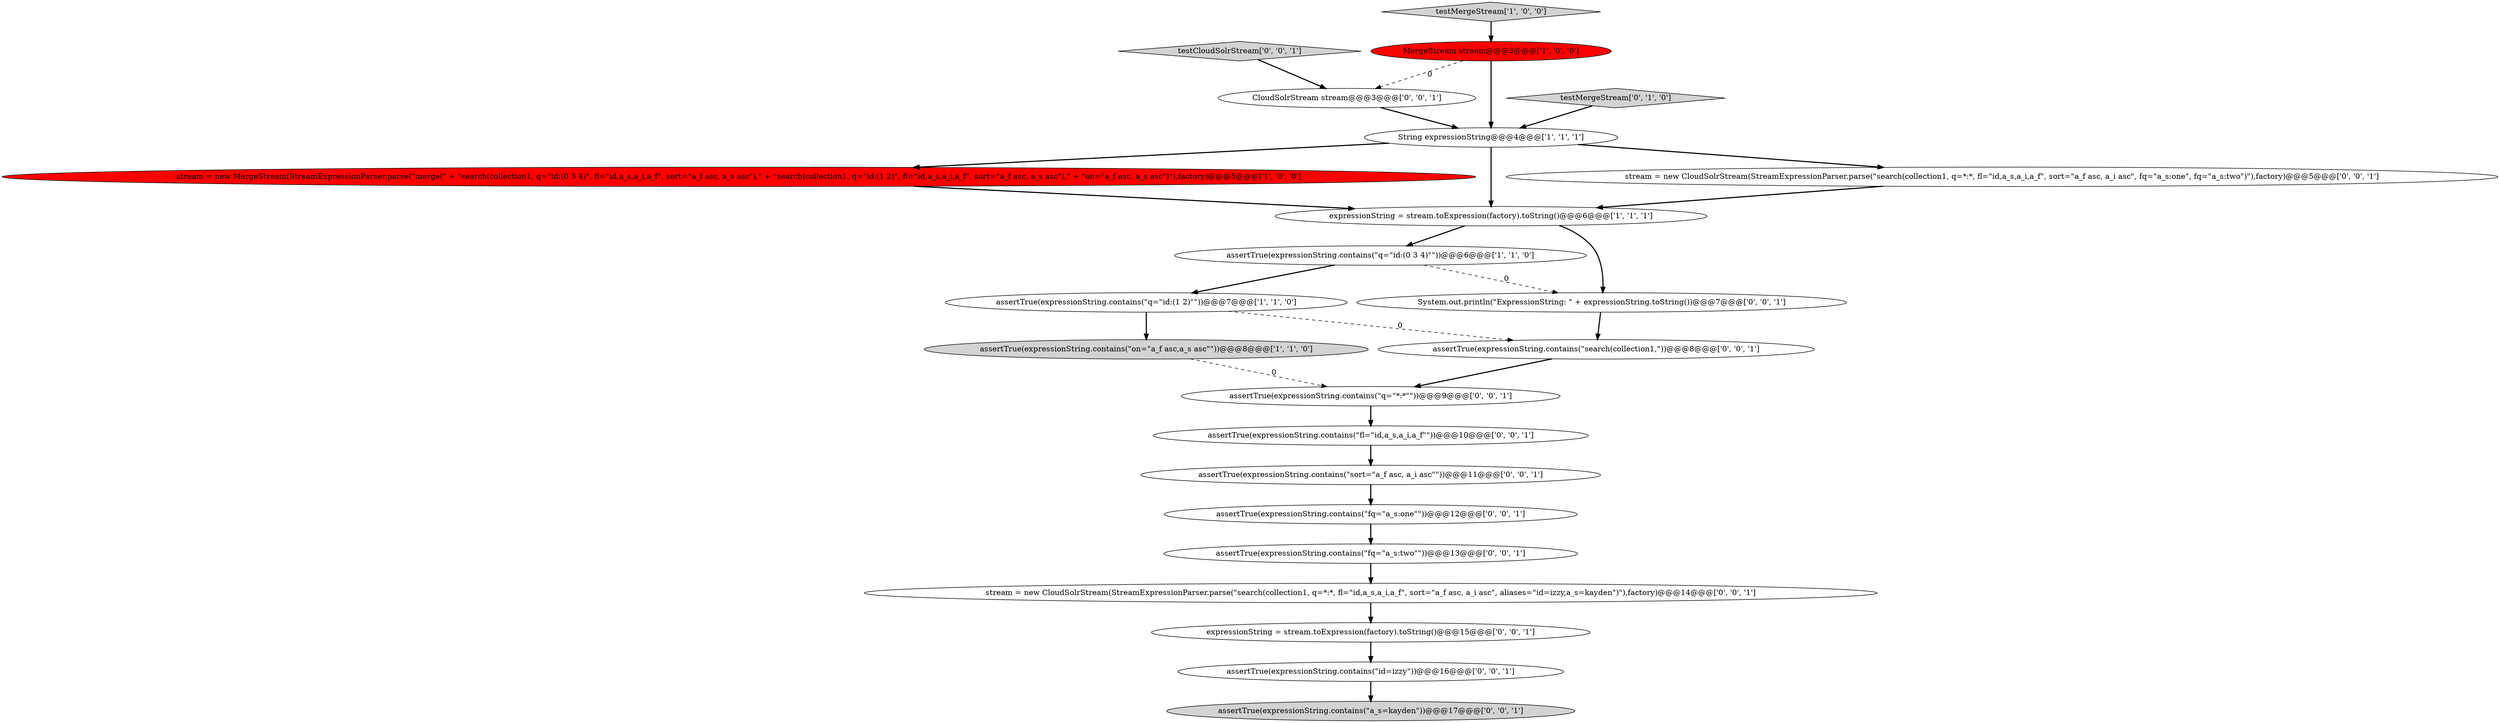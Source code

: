 digraph {
6 [style = filled, label = "testMergeStream['1', '0', '0']", fillcolor = lightgray, shape = diamond image = "AAA0AAABBB1BBB"];
17 [style = filled, label = "assertTrue(expressionString.contains(\"fq=\"a_s:one\"\"))@@@12@@@['0', '0', '1']", fillcolor = white, shape = ellipse image = "AAA0AAABBB3BBB"];
5 [style = filled, label = "MergeStream stream@@@3@@@['1', '0', '0']", fillcolor = red, shape = ellipse image = "AAA1AAABBB1BBB"];
3 [style = filled, label = "assertTrue(expressionString.contains(\"q=\"id:(1 2)\"\"))@@@7@@@['1', '1', '0']", fillcolor = white, shape = ellipse image = "AAA0AAABBB1BBB"];
10 [style = filled, label = "assertTrue(expressionString.contains(\"sort=\"a_f asc, a_i asc\"\"))@@@11@@@['0', '0', '1']", fillcolor = white, shape = ellipse image = "AAA0AAABBB3BBB"];
22 [style = filled, label = "assertTrue(expressionString.contains(\"search(collection1,\"))@@@8@@@['0', '0', '1']", fillcolor = white, shape = ellipse image = "AAA0AAABBB3BBB"];
8 [style = filled, label = "testMergeStream['0', '1', '0']", fillcolor = lightgray, shape = diamond image = "AAA0AAABBB2BBB"];
4 [style = filled, label = "stream = new MergeStream(StreamExpressionParser.parse(\"merge(\" + \"search(collection1, q=\"id:(0 3 4)\", fl=\"id,a_s,a_i,a_f\", sort=\"a_f asc, a_s asc\"),\" + \"search(collection1, q=\"id:(1 2)\", fl=\"id,a_s,a_i,a_f\", sort=\"a_f asc, a_s asc\"),\" + \"on=\"a_f asc, a_s asc\")\"),factory)@@@5@@@['1', '0', '0']", fillcolor = red, shape = ellipse image = "AAA1AAABBB1BBB"];
2 [style = filled, label = "assertTrue(expressionString.contains(\"on=\"a_f asc,a_s asc\"\"))@@@8@@@['1', '1', '0']", fillcolor = lightgray, shape = ellipse image = "AAA0AAABBB1BBB"];
15 [style = filled, label = "assertTrue(expressionString.contains(\"q=\"*:*\"\"))@@@9@@@['0', '0', '1']", fillcolor = white, shape = ellipse image = "AAA0AAABBB3BBB"];
1 [style = filled, label = "expressionString = stream.toExpression(factory).toString()@@@6@@@['1', '1', '1']", fillcolor = white, shape = ellipse image = "AAA0AAABBB1BBB"];
0 [style = filled, label = "String expressionString@@@4@@@['1', '1', '1']", fillcolor = white, shape = ellipse image = "AAA0AAABBB1BBB"];
11 [style = filled, label = "stream = new CloudSolrStream(StreamExpressionParser.parse(\"search(collection1, q=*:*, fl=\"id,a_s,a_i,a_f\", sort=\"a_f asc, a_i asc\", aliases=\"id=izzy,a_s=kayden\")\"),factory)@@@14@@@['0', '0', '1']", fillcolor = white, shape = ellipse image = "AAA0AAABBB3BBB"];
20 [style = filled, label = "assertTrue(expressionString.contains(\"fq=\"a_s:two\"\"))@@@13@@@['0', '0', '1']", fillcolor = white, shape = ellipse image = "AAA0AAABBB3BBB"];
19 [style = filled, label = "assertTrue(expressionString.contains(\"id=izzy\"))@@@16@@@['0', '0', '1']", fillcolor = white, shape = ellipse image = "AAA0AAABBB3BBB"];
7 [style = filled, label = "assertTrue(expressionString.contains(\"q=\"id:(0 3 4)\"\"))@@@6@@@['1', '1', '0']", fillcolor = white, shape = ellipse image = "AAA0AAABBB1BBB"];
12 [style = filled, label = "assertTrue(expressionString.contains(\"a_s=kayden\"))@@@17@@@['0', '0', '1']", fillcolor = lightgray, shape = ellipse image = "AAA0AAABBB3BBB"];
14 [style = filled, label = "System.out.println(\"ExpressionString: \" + expressionString.toString())@@@7@@@['0', '0', '1']", fillcolor = white, shape = ellipse image = "AAA0AAABBB3BBB"];
18 [style = filled, label = "expressionString = stream.toExpression(factory).toString()@@@15@@@['0', '0', '1']", fillcolor = white, shape = ellipse image = "AAA0AAABBB3BBB"];
9 [style = filled, label = "testCloudSolrStream['0', '0', '1']", fillcolor = lightgray, shape = diamond image = "AAA0AAABBB3BBB"];
13 [style = filled, label = "assertTrue(expressionString.contains(\"fl=\"id,a_s,a_i,a_f\"\"))@@@10@@@['0', '0', '1']", fillcolor = white, shape = ellipse image = "AAA0AAABBB3BBB"];
16 [style = filled, label = "stream = new CloudSolrStream(StreamExpressionParser.parse(\"search(collection1, q=*:*, fl=\"id,a_s,a_i,a_f\", sort=\"a_f asc, a_i asc\", fq=\"a_s:one\", fq=\"a_s:two\")\"),factory)@@@5@@@['0', '0', '1']", fillcolor = white, shape = ellipse image = "AAA0AAABBB3BBB"];
21 [style = filled, label = "CloudSolrStream stream@@@3@@@['0', '0', '1']", fillcolor = white, shape = ellipse image = "AAA0AAABBB3BBB"];
13->10 [style = bold, label=""];
0->16 [style = bold, label=""];
15->13 [style = bold, label=""];
22->15 [style = bold, label=""];
21->0 [style = bold, label=""];
19->12 [style = bold, label=""];
7->14 [style = dashed, label="0"];
14->22 [style = bold, label=""];
18->19 [style = bold, label=""];
10->17 [style = bold, label=""];
3->22 [style = dashed, label="0"];
1->7 [style = bold, label=""];
11->18 [style = bold, label=""];
7->3 [style = bold, label=""];
2->15 [style = dashed, label="0"];
8->0 [style = bold, label=""];
6->5 [style = bold, label=""];
3->2 [style = bold, label=""];
5->0 [style = bold, label=""];
16->1 [style = bold, label=""];
0->4 [style = bold, label=""];
0->1 [style = bold, label=""];
9->21 [style = bold, label=""];
5->21 [style = dashed, label="0"];
17->20 [style = bold, label=""];
1->14 [style = bold, label=""];
4->1 [style = bold, label=""];
20->11 [style = bold, label=""];
}
